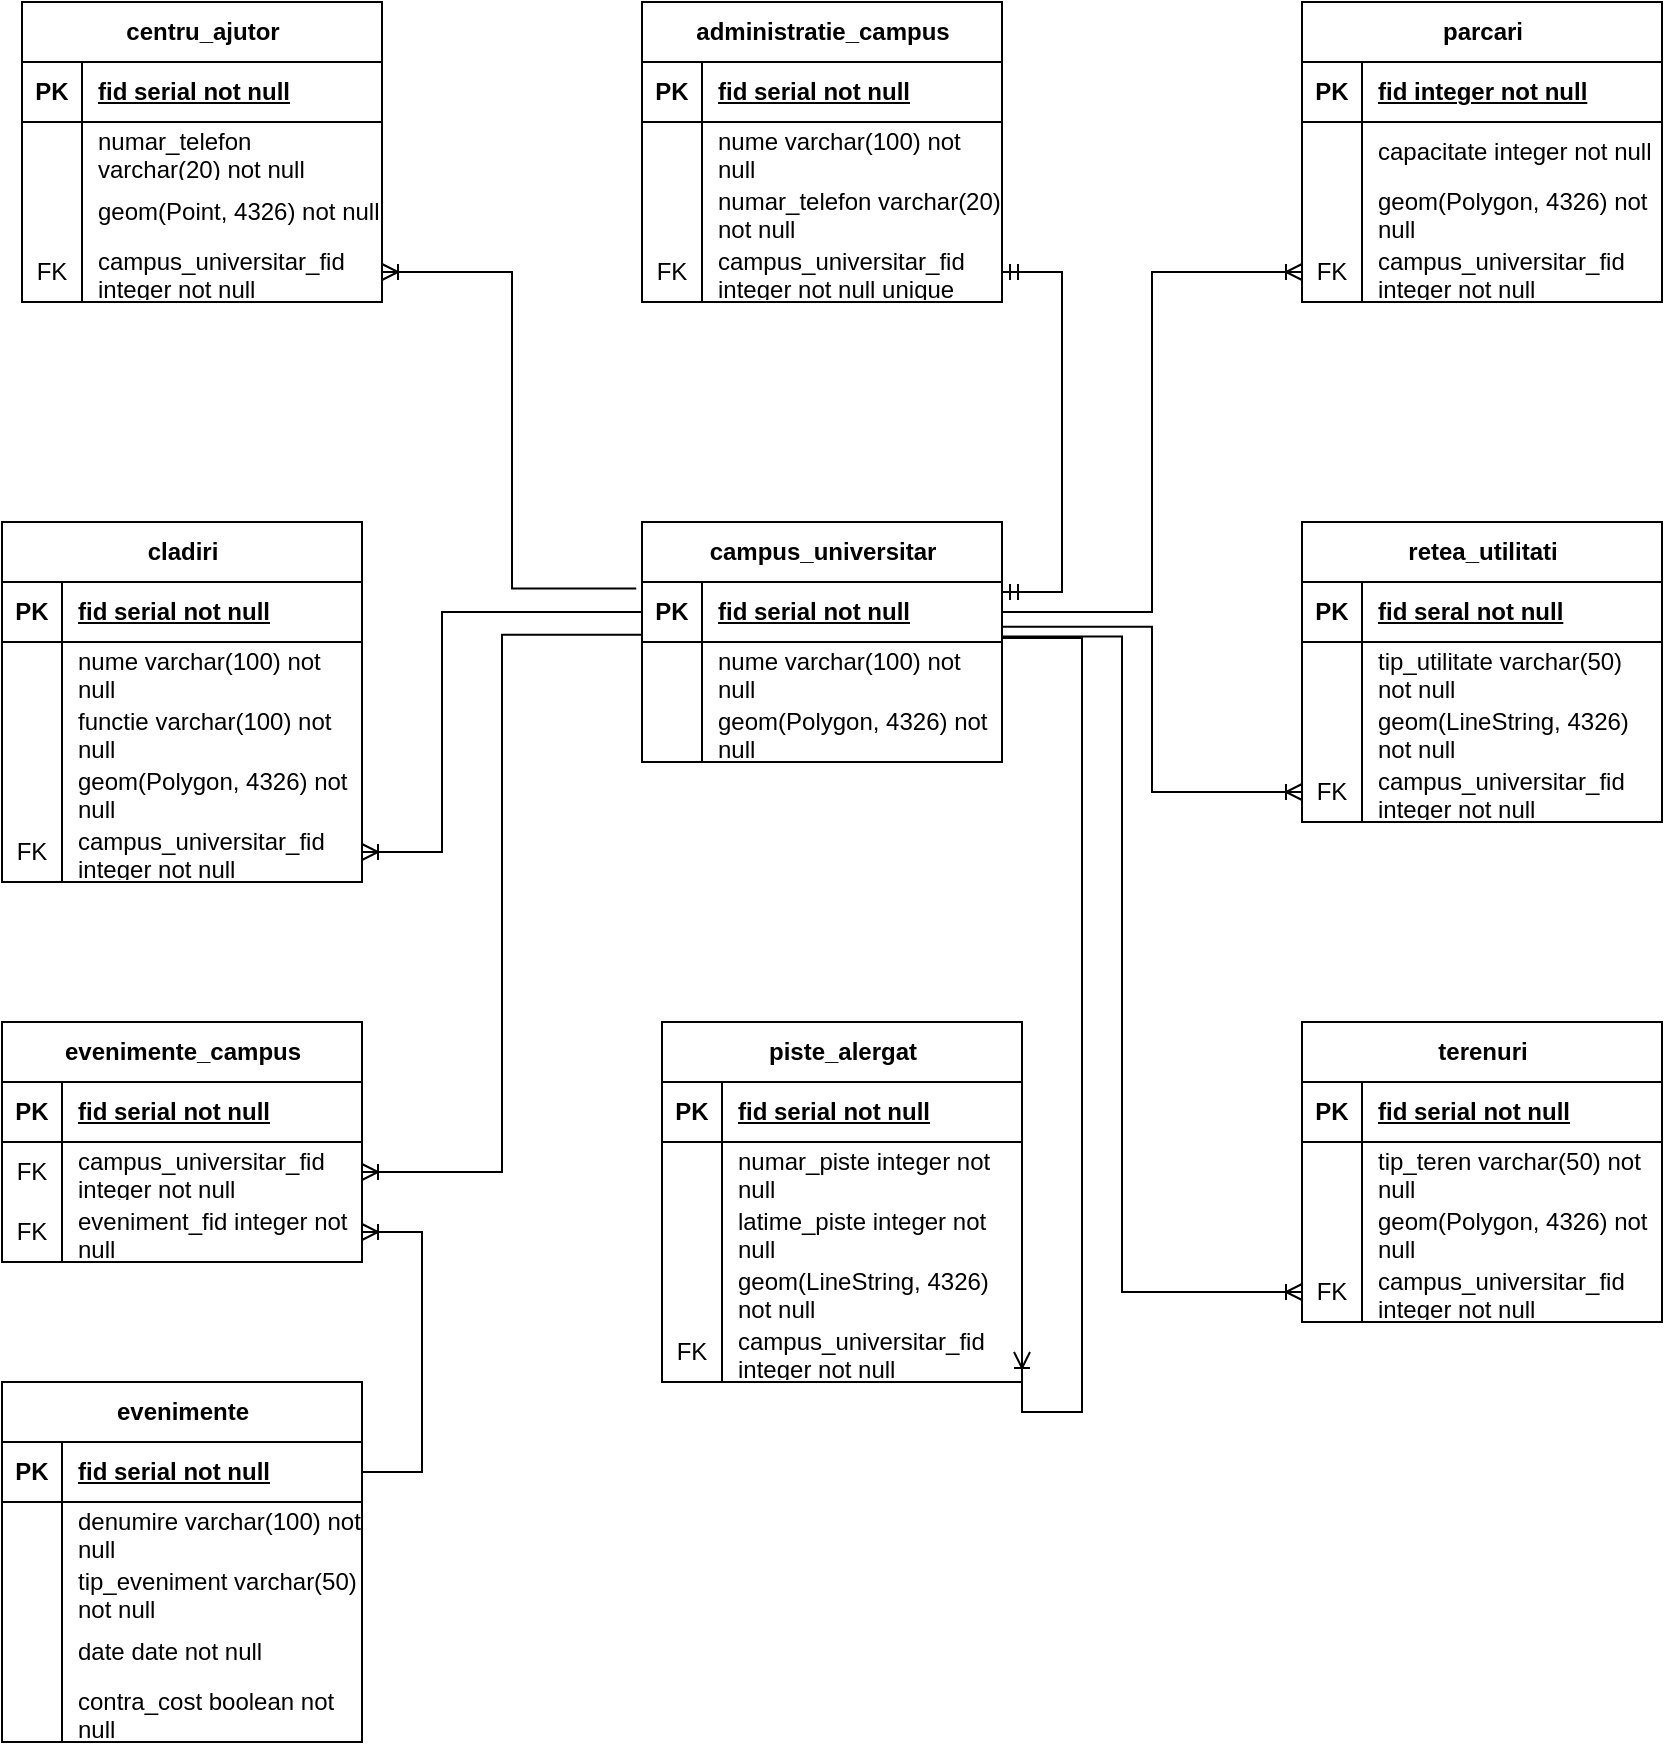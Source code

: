 <mxfile version="27.1.6">
  <diagram name="Page-1" id="jhQzeEdL-R2waCUVuTL2">
    <mxGraphModel dx="1042" dy="527" grid="1" gridSize="10" guides="1" tooltips="1" connect="1" arrows="1" fold="1" page="1" pageScale="1" pageWidth="850" pageHeight="1100" math="0" shadow="0">
      <root>
        <mxCell id="0" />
        <mxCell id="1" parent="0" />
        <mxCell id="Mrm0UDiuoneh-f5ydnMU-2" value="campus_universitar" style="shape=table;startSize=30;container=1;collapsible=1;childLayout=tableLayout;fixedRows=1;rowLines=0;fontStyle=1;align=center;resizeLast=1;html=1;" parent="1" vertex="1">
          <mxGeometry x="765" y="380" width="180" height="120" as="geometry" />
        </mxCell>
        <mxCell id="Mrm0UDiuoneh-f5ydnMU-3" value="" style="shape=tableRow;horizontal=0;startSize=0;swimlaneHead=0;swimlaneBody=0;fillColor=none;collapsible=0;dropTarget=0;points=[[0,0.5],[1,0.5]];portConstraint=eastwest;top=0;left=0;right=0;bottom=1;" parent="Mrm0UDiuoneh-f5ydnMU-2" vertex="1">
          <mxGeometry y="30" width="180" height="30" as="geometry" />
        </mxCell>
        <mxCell id="Mrm0UDiuoneh-f5ydnMU-4" value="PK" style="shape=partialRectangle;connectable=0;fillColor=none;top=0;left=0;bottom=0;right=0;fontStyle=1;overflow=hidden;whiteSpace=wrap;html=1;" parent="Mrm0UDiuoneh-f5ydnMU-3" vertex="1">
          <mxGeometry width="30" height="30" as="geometry">
            <mxRectangle width="30" height="30" as="alternateBounds" />
          </mxGeometry>
        </mxCell>
        <mxCell id="Mrm0UDiuoneh-f5ydnMU-5" value="fid serial not null" style="shape=partialRectangle;connectable=0;fillColor=none;top=0;left=0;bottom=0;right=0;align=left;spacingLeft=6;fontStyle=5;overflow=hidden;whiteSpace=wrap;html=1;" parent="Mrm0UDiuoneh-f5ydnMU-3" vertex="1">
          <mxGeometry x="30" width="150" height="30" as="geometry">
            <mxRectangle width="150" height="30" as="alternateBounds" />
          </mxGeometry>
        </mxCell>
        <mxCell id="Mrm0UDiuoneh-f5ydnMU-6" value="" style="shape=tableRow;horizontal=0;startSize=0;swimlaneHead=0;swimlaneBody=0;fillColor=none;collapsible=0;dropTarget=0;points=[[0,0.5],[1,0.5]];portConstraint=eastwest;top=0;left=0;right=0;bottom=0;" parent="Mrm0UDiuoneh-f5ydnMU-2" vertex="1">
          <mxGeometry y="60" width="180" height="30" as="geometry" />
        </mxCell>
        <mxCell id="Mrm0UDiuoneh-f5ydnMU-7" value="" style="shape=partialRectangle;connectable=0;fillColor=none;top=0;left=0;bottom=0;right=0;editable=1;overflow=hidden;whiteSpace=wrap;html=1;" parent="Mrm0UDiuoneh-f5ydnMU-6" vertex="1">
          <mxGeometry width="30" height="30" as="geometry">
            <mxRectangle width="30" height="30" as="alternateBounds" />
          </mxGeometry>
        </mxCell>
        <mxCell id="Mrm0UDiuoneh-f5ydnMU-8" value="nume varchar(100) not null" style="shape=partialRectangle;connectable=0;fillColor=none;top=0;left=0;bottom=0;right=0;align=left;spacingLeft=6;overflow=hidden;whiteSpace=wrap;html=1;" parent="Mrm0UDiuoneh-f5ydnMU-6" vertex="1">
          <mxGeometry x="30" width="150" height="30" as="geometry">
            <mxRectangle width="150" height="30" as="alternateBounds" />
          </mxGeometry>
        </mxCell>
        <mxCell id="Mrm0UDiuoneh-f5ydnMU-9" value="" style="shape=tableRow;horizontal=0;startSize=0;swimlaneHead=0;swimlaneBody=0;fillColor=none;collapsible=0;dropTarget=0;points=[[0,0.5],[1,0.5]];portConstraint=eastwest;top=0;left=0;right=0;bottom=0;" parent="Mrm0UDiuoneh-f5ydnMU-2" vertex="1">
          <mxGeometry y="90" width="180" height="30" as="geometry" />
        </mxCell>
        <mxCell id="Mrm0UDiuoneh-f5ydnMU-10" value="" style="shape=partialRectangle;connectable=0;fillColor=none;top=0;left=0;bottom=0;right=0;editable=1;overflow=hidden;whiteSpace=wrap;html=1;" parent="Mrm0UDiuoneh-f5ydnMU-9" vertex="1">
          <mxGeometry width="30" height="30" as="geometry">
            <mxRectangle width="30" height="30" as="alternateBounds" />
          </mxGeometry>
        </mxCell>
        <mxCell id="Mrm0UDiuoneh-f5ydnMU-11" value="geom(Polygon, 4326) not null" style="shape=partialRectangle;connectable=0;fillColor=none;top=0;left=0;bottom=0;right=0;align=left;spacingLeft=6;overflow=hidden;whiteSpace=wrap;html=1;" parent="Mrm0UDiuoneh-f5ydnMU-9" vertex="1">
          <mxGeometry x="30" width="150" height="30" as="geometry">
            <mxRectangle width="150" height="30" as="alternateBounds" />
          </mxGeometry>
        </mxCell>
        <mxCell id="Mrm0UDiuoneh-f5ydnMU-15" value="administratie_campus" style="shape=table;startSize=30;container=1;collapsible=1;childLayout=tableLayout;fixedRows=1;rowLines=0;fontStyle=1;align=center;resizeLast=1;html=1;" parent="1" vertex="1">
          <mxGeometry x="765" y="120" width="180" height="150" as="geometry" />
        </mxCell>
        <mxCell id="Mrm0UDiuoneh-f5ydnMU-16" value="" style="shape=tableRow;horizontal=0;startSize=0;swimlaneHead=0;swimlaneBody=0;fillColor=none;collapsible=0;dropTarget=0;points=[[0,0.5],[1,0.5]];portConstraint=eastwest;top=0;left=0;right=0;bottom=1;" parent="Mrm0UDiuoneh-f5ydnMU-15" vertex="1">
          <mxGeometry y="30" width="180" height="30" as="geometry" />
        </mxCell>
        <mxCell id="Mrm0UDiuoneh-f5ydnMU-17" value="PK" style="shape=partialRectangle;connectable=0;fillColor=none;top=0;left=0;bottom=0;right=0;fontStyle=1;overflow=hidden;whiteSpace=wrap;html=1;" parent="Mrm0UDiuoneh-f5ydnMU-16" vertex="1">
          <mxGeometry width="30" height="30" as="geometry">
            <mxRectangle width="30" height="30" as="alternateBounds" />
          </mxGeometry>
        </mxCell>
        <mxCell id="Mrm0UDiuoneh-f5ydnMU-18" value="fid serial not null" style="shape=partialRectangle;connectable=0;fillColor=none;top=0;left=0;bottom=0;right=0;align=left;spacingLeft=6;fontStyle=5;overflow=hidden;whiteSpace=wrap;html=1;" parent="Mrm0UDiuoneh-f5ydnMU-16" vertex="1">
          <mxGeometry x="30" width="150" height="30" as="geometry">
            <mxRectangle width="150" height="30" as="alternateBounds" />
          </mxGeometry>
        </mxCell>
        <mxCell id="Mrm0UDiuoneh-f5ydnMU-19" value="" style="shape=tableRow;horizontal=0;startSize=0;swimlaneHead=0;swimlaneBody=0;fillColor=none;collapsible=0;dropTarget=0;points=[[0,0.5],[1,0.5]];portConstraint=eastwest;top=0;left=0;right=0;bottom=0;" parent="Mrm0UDiuoneh-f5ydnMU-15" vertex="1">
          <mxGeometry y="60" width="180" height="30" as="geometry" />
        </mxCell>
        <mxCell id="Mrm0UDiuoneh-f5ydnMU-20" value="" style="shape=partialRectangle;connectable=0;fillColor=none;top=0;left=0;bottom=0;right=0;editable=1;overflow=hidden;whiteSpace=wrap;html=1;" parent="Mrm0UDiuoneh-f5ydnMU-19" vertex="1">
          <mxGeometry width="30" height="30" as="geometry">
            <mxRectangle width="30" height="30" as="alternateBounds" />
          </mxGeometry>
        </mxCell>
        <mxCell id="Mrm0UDiuoneh-f5ydnMU-21" value="nume varchar(100) not null" style="shape=partialRectangle;connectable=0;fillColor=none;top=0;left=0;bottom=0;right=0;align=left;spacingLeft=6;overflow=hidden;whiteSpace=wrap;html=1;" parent="Mrm0UDiuoneh-f5ydnMU-19" vertex="1">
          <mxGeometry x="30" width="150" height="30" as="geometry">
            <mxRectangle width="150" height="30" as="alternateBounds" />
          </mxGeometry>
        </mxCell>
        <mxCell id="Mrm0UDiuoneh-f5ydnMU-22" value="" style="shape=tableRow;horizontal=0;startSize=0;swimlaneHead=0;swimlaneBody=0;fillColor=none;collapsible=0;dropTarget=0;points=[[0,0.5],[1,0.5]];portConstraint=eastwest;top=0;left=0;right=0;bottom=0;" parent="Mrm0UDiuoneh-f5ydnMU-15" vertex="1">
          <mxGeometry y="90" width="180" height="30" as="geometry" />
        </mxCell>
        <mxCell id="Mrm0UDiuoneh-f5ydnMU-23" value="" style="shape=partialRectangle;connectable=0;fillColor=none;top=0;left=0;bottom=0;right=0;editable=1;overflow=hidden;whiteSpace=wrap;html=1;" parent="Mrm0UDiuoneh-f5ydnMU-22" vertex="1">
          <mxGeometry width="30" height="30" as="geometry">
            <mxRectangle width="30" height="30" as="alternateBounds" />
          </mxGeometry>
        </mxCell>
        <mxCell id="Mrm0UDiuoneh-f5ydnMU-24" value="numar_telefon varchar(20) not null" style="shape=partialRectangle;connectable=0;fillColor=none;top=0;left=0;bottom=0;right=0;align=left;spacingLeft=6;overflow=hidden;whiteSpace=wrap;html=1;" parent="Mrm0UDiuoneh-f5ydnMU-22" vertex="1">
          <mxGeometry x="30" width="150" height="30" as="geometry">
            <mxRectangle width="150" height="30" as="alternateBounds" />
          </mxGeometry>
        </mxCell>
        <mxCell id="Mrm0UDiuoneh-f5ydnMU-25" value="" style="shape=tableRow;horizontal=0;startSize=0;swimlaneHead=0;swimlaneBody=0;fillColor=none;collapsible=0;dropTarget=0;points=[[0,0.5],[1,0.5]];portConstraint=eastwest;top=0;left=0;right=0;bottom=0;" parent="Mrm0UDiuoneh-f5ydnMU-15" vertex="1">
          <mxGeometry y="120" width="180" height="30" as="geometry" />
        </mxCell>
        <mxCell id="Mrm0UDiuoneh-f5ydnMU-26" value="FK" style="shape=partialRectangle;connectable=0;fillColor=none;top=0;left=0;bottom=0;right=0;editable=1;overflow=hidden;whiteSpace=wrap;html=1;" parent="Mrm0UDiuoneh-f5ydnMU-25" vertex="1">
          <mxGeometry width="30" height="30" as="geometry">
            <mxRectangle width="30" height="30" as="alternateBounds" />
          </mxGeometry>
        </mxCell>
        <mxCell id="Mrm0UDiuoneh-f5ydnMU-27" value="campus_universitar_fid integer not null unique" style="shape=partialRectangle;connectable=0;fillColor=none;top=0;left=0;bottom=0;right=0;align=left;spacingLeft=6;overflow=hidden;whiteSpace=wrap;html=1;" parent="Mrm0UDiuoneh-f5ydnMU-25" vertex="1">
          <mxGeometry x="30" width="150" height="30" as="geometry">
            <mxRectangle width="150" height="30" as="alternateBounds" />
          </mxGeometry>
        </mxCell>
        <mxCell id="Mrm0UDiuoneh-f5ydnMU-28" value="centru_ajutor" style="shape=table;startSize=30;container=1;collapsible=1;childLayout=tableLayout;fixedRows=1;rowLines=0;fontStyle=1;align=center;resizeLast=1;html=1;" parent="1" vertex="1">
          <mxGeometry x="455" y="120" width="180" height="150" as="geometry" />
        </mxCell>
        <mxCell id="Mrm0UDiuoneh-f5ydnMU-29" value="" style="shape=tableRow;horizontal=0;startSize=0;swimlaneHead=0;swimlaneBody=0;fillColor=none;collapsible=0;dropTarget=0;points=[[0,0.5],[1,0.5]];portConstraint=eastwest;top=0;left=0;right=0;bottom=1;" parent="Mrm0UDiuoneh-f5ydnMU-28" vertex="1">
          <mxGeometry y="30" width="180" height="30" as="geometry" />
        </mxCell>
        <mxCell id="Mrm0UDiuoneh-f5ydnMU-30" value="PK" style="shape=partialRectangle;connectable=0;fillColor=none;top=0;left=0;bottom=0;right=0;fontStyle=1;overflow=hidden;whiteSpace=wrap;html=1;" parent="Mrm0UDiuoneh-f5ydnMU-29" vertex="1">
          <mxGeometry width="30" height="30" as="geometry">
            <mxRectangle width="30" height="30" as="alternateBounds" />
          </mxGeometry>
        </mxCell>
        <mxCell id="Mrm0UDiuoneh-f5ydnMU-31" value="fid serial not null" style="shape=partialRectangle;connectable=0;fillColor=none;top=0;left=0;bottom=0;right=0;align=left;spacingLeft=6;fontStyle=5;overflow=hidden;whiteSpace=wrap;html=1;" parent="Mrm0UDiuoneh-f5ydnMU-29" vertex="1">
          <mxGeometry x="30" width="150" height="30" as="geometry">
            <mxRectangle width="150" height="30" as="alternateBounds" />
          </mxGeometry>
        </mxCell>
        <mxCell id="Mrm0UDiuoneh-f5ydnMU-32" value="" style="shape=tableRow;horizontal=0;startSize=0;swimlaneHead=0;swimlaneBody=0;fillColor=none;collapsible=0;dropTarget=0;points=[[0,0.5],[1,0.5]];portConstraint=eastwest;top=0;left=0;right=0;bottom=0;" parent="Mrm0UDiuoneh-f5ydnMU-28" vertex="1">
          <mxGeometry y="60" width="180" height="30" as="geometry" />
        </mxCell>
        <mxCell id="Mrm0UDiuoneh-f5ydnMU-33" value="" style="shape=partialRectangle;connectable=0;fillColor=none;top=0;left=0;bottom=0;right=0;editable=1;overflow=hidden;whiteSpace=wrap;html=1;" parent="Mrm0UDiuoneh-f5ydnMU-32" vertex="1">
          <mxGeometry width="30" height="30" as="geometry">
            <mxRectangle width="30" height="30" as="alternateBounds" />
          </mxGeometry>
        </mxCell>
        <mxCell id="Mrm0UDiuoneh-f5ydnMU-34" value="numar_telefon varchar(20)&amp;nbsp;not null" style="shape=partialRectangle;connectable=0;fillColor=none;top=0;left=0;bottom=0;right=0;align=left;spacingLeft=6;overflow=hidden;whiteSpace=wrap;html=1;" parent="Mrm0UDiuoneh-f5ydnMU-32" vertex="1">
          <mxGeometry x="30" width="150" height="30" as="geometry">
            <mxRectangle width="150" height="30" as="alternateBounds" />
          </mxGeometry>
        </mxCell>
        <mxCell id="Mrm0UDiuoneh-f5ydnMU-35" value="" style="shape=tableRow;horizontal=0;startSize=0;swimlaneHead=0;swimlaneBody=0;fillColor=none;collapsible=0;dropTarget=0;points=[[0,0.5],[1,0.5]];portConstraint=eastwest;top=0;left=0;right=0;bottom=0;" parent="Mrm0UDiuoneh-f5ydnMU-28" vertex="1">
          <mxGeometry y="90" width="180" height="30" as="geometry" />
        </mxCell>
        <mxCell id="Mrm0UDiuoneh-f5ydnMU-36" value="" style="shape=partialRectangle;connectable=0;fillColor=none;top=0;left=0;bottom=0;right=0;editable=1;overflow=hidden;whiteSpace=wrap;html=1;" parent="Mrm0UDiuoneh-f5ydnMU-35" vertex="1">
          <mxGeometry width="30" height="30" as="geometry">
            <mxRectangle width="30" height="30" as="alternateBounds" />
          </mxGeometry>
        </mxCell>
        <mxCell id="Mrm0UDiuoneh-f5ydnMU-37" value="geom(Point, 4326) not null" style="shape=partialRectangle;connectable=0;fillColor=none;top=0;left=0;bottom=0;right=0;align=left;spacingLeft=6;overflow=hidden;whiteSpace=wrap;html=1;" parent="Mrm0UDiuoneh-f5ydnMU-35" vertex="1">
          <mxGeometry x="30" width="150" height="30" as="geometry">
            <mxRectangle width="150" height="30" as="alternateBounds" />
          </mxGeometry>
        </mxCell>
        <mxCell id="Mrm0UDiuoneh-f5ydnMU-38" value="" style="shape=tableRow;horizontal=0;startSize=0;swimlaneHead=0;swimlaneBody=0;fillColor=none;collapsible=0;dropTarget=0;points=[[0,0.5],[1,0.5]];portConstraint=eastwest;top=0;left=0;right=0;bottom=0;" parent="Mrm0UDiuoneh-f5ydnMU-28" vertex="1">
          <mxGeometry y="120" width="180" height="30" as="geometry" />
        </mxCell>
        <mxCell id="Mrm0UDiuoneh-f5ydnMU-39" value="FK" style="shape=partialRectangle;connectable=0;fillColor=none;top=0;left=0;bottom=0;right=0;editable=1;overflow=hidden;whiteSpace=wrap;html=1;" parent="Mrm0UDiuoneh-f5ydnMU-38" vertex="1">
          <mxGeometry width="30" height="30" as="geometry">
            <mxRectangle width="30" height="30" as="alternateBounds" />
          </mxGeometry>
        </mxCell>
        <mxCell id="Mrm0UDiuoneh-f5ydnMU-40" value="campus_universitar_fid integer not null" style="shape=partialRectangle;connectable=0;fillColor=none;top=0;left=0;bottom=0;right=0;align=left;spacingLeft=6;overflow=hidden;whiteSpace=wrap;html=1;" parent="Mrm0UDiuoneh-f5ydnMU-38" vertex="1">
          <mxGeometry x="30" width="150" height="30" as="geometry">
            <mxRectangle width="150" height="30" as="alternateBounds" />
          </mxGeometry>
        </mxCell>
        <mxCell id="Mrm0UDiuoneh-f5ydnMU-41" value="" style="edgeStyle=entityRelationEdgeStyle;fontSize=12;html=1;endArrow=ERmandOne;startArrow=ERmandOne;rounded=0;entryX=1;entryY=0.5;entryDx=0;entryDy=0;" parent="1" target="Mrm0UDiuoneh-f5ydnMU-25" edge="1">
          <mxGeometry width="100" height="100" relative="1" as="geometry">
            <mxPoint x="945" y="415" as="sourcePoint" />
            <mxPoint x="935" y="260" as="targetPoint" />
          </mxGeometry>
        </mxCell>
        <mxCell id="Mrm0UDiuoneh-f5ydnMU-42" value="" style="fontSize=12;html=1;endArrow=ERoneToMany;rounded=0;exitX=-0.016;exitY=0.107;exitDx=0;exitDy=0;entryX=1;entryY=0.5;entryDx=0;entryDy=0;edgeStyle=orthogonalEdgeStyle;exitPerimeter=0;" parent="1" source="Mrm0UDiuoneh-f5ydnMU-3" target="Mrm0UDiuoneh-f5ydnMU-38" edge="1">
          <mxGeometry width="100" height="100" relative="1" as="geometry">
            <mxPoint x="625" y="330" as="sourcePoint" />
            <mxPoint x="725" y="230" as="targetPoint" />
          </mxGeometry>
        </mxCell>
        <mxCell id="Mrm0UDiuoneh-f5ydnMU-43" value="parcari" style="shape=table;startSize=30;container=1;collapsible=1;childLayout=tableLayout;fixedRows=1;rowLines=0;fontStyle=1;align=center;resizeLast=1;html=1;" parent="1" vertex="1">
          <mxGeometry x="1095" y="120" width="180" height="150" as="geometry" />
        </mxCell>
        <mxCell id="Mrm0UDiuoneh-f5ydnMU-44" value="" style="shape=tableRow;horizontal=0;startSize=0;swimlaneHead=0;swimlaneBody=0;fillColor=none;collapsible=0;dropTarget=0;points=[[0,0.5],[1,0.5]];portConstraint=eastwest;top=0;left=0;right=0;bottom=1;" parent="Mrm0UDiuoneh-f5ydnMU-43" vertex="1">
          <mxGeometry y="30" width="180" height="30" as="geometry" />
        </mxCell>
        <mxCell id="Mrm0UDiuoneh-f5ydnMU-45" value="PK" style="shape=partialRectangle;connectable=0;fillColor=none;top=0;left=0;bottom=0;right=0;fontStyle=1;overflow=hidden;whiteSpace=wrap;html=1;" parent="Mrm0UDiuoneh-f5ydnMU-44" vertex="1">
          <mxGeometry width="30" height="30" as="geometry">
            <mxRectangle width="30" height="30" as="alternateBounds" />
          </mxGeometry>
        </mxCell>
        <mxCell id="Mrm0UDiuoneh-f5ydnMU-46" value="fid integer not null" style="shape=partialRectangle;connectable=0;fillColor=none;top=0;left=0;bottom=0;right=0;align=left;spacingLeft=6;fontStyle=5;overflow=hidden;whiteSpace=wrap;html=1;" parent="Mrm0UDiuoneh-f5ydnMU-44" vertex="1">
          <mxGeometry x="30" width="150" height="30" as="geometry">
            <mxRectangle width="150" height="30" as="alternateBounds" />
          </mxGeometry>
        </mxCell>
        <mxCell id="Mrm0UDiuoneh-f5ydnMU-47" value="" style="shape=tableRow;horizontal=0;startSize=0;swimlaneHead=0;swimlaneBody=0;fillColor=none;collapsible=0;dropTarget=0;points=[[0,0.5],[1,0.5]];portConstraint=eastwest;top=0;left=0;right=0;bottom=0;" parent="Mrm0UDiuoneh-f5ydnMU-43" vertex="1">
          <mxGeometry y="60" width="180" height="30" as="geometry" />
        </mxCell>
        <mxCell id="Mrm0UDiuoneh-f5ydnMU-48" value="" style="shape=partialRectangle;connectable=0;fillColor=none;top=0;left=0;bottom=0;right=0;editable=1;overflow=hidden;whiteSpace=wrap;html=1;" parent="Mrm0UDiuoneh-f5ydnMU-47" vertex="1">
          <mxGeometry width="30" height="30" as="geometry">
            <mxRectangle width="30" height="30" as="alternateBounds" />
          </mxGeometry>
        </mxCell>
        <mxCell id="Mrm0UDiuoneh-f5ydnMU-49" value="capacitate integer not null" style="shape=partialRectangle;connectable=0;fillColor=none;top=0;left=0;bottom=0;right=0;align=left;spacingLeft=6;overflow=hidden;whiteSpace=wrap;html=1;" parent="Mrm0UDiuoneh-f5ydnMU-47" vertex="1">
          <mxGeometry x="30" width="150" height="30" as="geometry">
            <mxRectangle width="150" height="30" as="alternateBounds" />
          </mxGeometry>
        </mxCell>
        <mxCell id="Mrm0UDiuoneh-f5ydnMU-50" value="" style="shape=tableRow;horizontal=0;startSize=0;swimlaneHead=0;swimlaneBody=0;fillColor=none;collapsible=0;dropTarget=0;points=[[0,0.5],[1,0.5]];portConstraint=eastwest;top=0;left=0;right=0;bottom=0;" parent="Mrm0UDiuoneh-f5ydnMU-43" vertex="1">
          <mxGeometry y="90" width="180" height="30" as="geometry" />
        </mxCell>
        <mxCell id="Mrm0UDiuoneh-f5ydnMU-51" value="" style="shape=partialRectangle;connectable=0;fillColor=none;top=0;left=0;bottom=0;right=0;editable=1;overflow=hidden;whiteSpace=wrap;html=1;" parent="Mrm0UDiuoneh-f5ydnMU-50" vertex="1">
          <mxGeometry width="30" height="30" as="geometry">
            <mxRectangle width="30" height="30" as="alternateBounds" />
          </mxGeometry>
        </mxCell>
        <mxCell id="Mrm0UDiuoneh-f5ydnMU-52" value="geom(Polygon, 4326) not null" style="shape=partialRectangle;connectable=0;fillColor=none;top=0;left=0;bottom=0;right=0;align=left;spacingLeft=6;overflow=hidden;whiteSpace=wrap;html=1;" parent="Mrm0UDiuoneh-f5ydnMU-50" vertex="1">
          <mxGeometry x="30" width="150" height="30" as="geometry">
            <mxRectangle width="150" height="30" as="alternateBounds" />
          </mxGeometry>
        </mxCell>
        <mxCell id="Mrm0UDiuoneh-f5ydnMU-53" value="" style="shape=tableRow;horizontal=0;startSize=0;swimlaneHead=0;swimlaneBody=0;fillColor=none;collapsible=0;dropTarget=0;points=[[0,0.5],[1,0.5]];portConstraint=eastwest;top=0;left=0;right=0;bottom=0;" parent="Mrm0UDiuoneh-f5ydnMU-43" vertex="1">
          <mxGeometry y="120" width="180" height="30" as="geometry" />
        </mxCell>
        <mxCell id="Mrm0UDiuoneh-f5ydnMU-54" value="FK" style="shape=partialRectangle;connectable=0;fillColor=none;top=0;left=0;bottom=0;right=0;editable=1;overflow=hidden;whiteSpace=wrap;html=1;" parent="Mrm0UDiuoneh-f5ydnMU-53" vertex="1">
          <mxGeometry width="30" height="30" as="geometry">
            <mxRectangle width="30" height="30" as="alternateBounds" />
          </mxGeometry>
        </mxCell>
        <mxCell id="Mrm0UDiuoneh-f5ydnMU-55" value="campus_universitar_fid integer not null" style="shape=partialRectangle;connectable=0;fillColor=none;top=0;left=0;bottom=0;right=0;align=left;spacingLeft=6;overflow=hidden;whiteSpace=wrap;html=1;" parent="Mrm0UDiuoneh-f5ydnMU-53" vertex="1">
          <mxGeometry x="30" width="150" height="30" as="geometry">
            <mxRectangle width="150" height="30" as="alternateBounds" />
          </mxGeometry>
        </mxCell>
        <mxCell id="Mrm0UDiuoneh-f5ydnMU-56" value="" style="edgeStyle=orthogonalEdgeStyle;fontSize=12;html=1;endArrow=ERoneToMany;rounded=0;exitX=1;exitY=0.5;exitDx=0;exitDy=0;entryX=0;entryY=0.5;entryDx=0;entryDy=0;" parent="1" source="Mrm0UDiuoneh-f5ydnMU-3" target="Mrm0UDiuoneh-f5ydnMU-53" edge="1">
          <mxGeometry width="100" height="100" relative="1" as="geometry">
            <mxPoint x="1005" y="410" as="sourcePoint" />
            <mxPoint x="1105" y="310" as="targetPoint" />
          </mxGeometry>
        </mxCell>
        <mxCell id="Mrm0UDiuoneh-f5ydnMU-57" value="retea_utilitati" style="shape=table;startSize=30;container=1;collapsible=1;childLayout=tableLayout;fixedRows=1;rowLines=0;fontStyle=1;align=center;resizeLast=1;html=1;" parent="1" vertex="1">
          <mxGeometry x="1095" y="380" width="180" height="150" as="geometry" />
        </mxCell>
        <mxCell id="Mrm0UDiuoneh-f5ydnMU-58" value="" style="shape=tableRow;horizontal=0;startSize=0;swimlaneHead=0;swimlaneBody=0;fillColor=none;collapsible=0;dropTarget=0;points=[[0,0.5],[1,0.5]];portConstraint=eastwest;top=0;left=0;right=0;bottom=1;" parent="Mrm0UDiuoneh-f5ydnMU-57" vertex="1">
          <mxGeometry y="30" width="180" height="30" as="geometry" />
        </mxCell>
        <mxCell id="Mrm0UDiuoneh-f5ydnMU-59" value="PK" style="shape=partialRectangle;connectable=0;fillColor=none;top=0;left=0;bottom=0;right=0;fontStyle=1;overflow=hidden;whiteSpace=wrap;html=1;" parent="Mrm0UDiuoneh-f5ydnMU-58" vertex="1">
          <mxGeometry width="30" height="30" as="geometry">
            <mxRectangle width="30" height="30" as="alternateBounds" />
          </mxGeometry>
        </mxCell>
        <mxCell id="Mrm0UDiuoneh-f5ydnMU-60" value="fid seral not null" style="shape=partialRectangle;connectable=0;fillColor=none;top=0;left=0;bottom=0;right=0;align=left;spacingLeft=6;fontStyle=5;overflow=hidden;whiteSpace=wrap;html=1;" parent="Mrm0UDiuoneh-f5ydnMU-58" vertex="1">
          <mxGeometry x="30" width="150" height="30" as="geometry">
            <mxRectangle width="150" height="30" as="alternateBounds" />
          </mxGeometry>
        </mxCell>
        <mxCell id="Mrm0UDiuoneh-f5ydnMU-61" value="" style="shape=tableRow;horizontal=0;startSize=0;swimlaneHead=0;swimlaneBody=0;fillColor=none;collapsible=0;dropTarget=0;points=[[0,0.5],[1,0.5]];portConstraint=eastwest;top=0;left=0;right=0;bottom=0;" parent="Mrm0UDiuoneh-f5ydnMU-57" vertex="1">
          <mxGeometry y="60" width="180" height="30" as="geometry" />
        </mxCell>
        <mxCell id="Mrm0UDiuoneh-f5ydnMU-62" value="" style="shape=partialRectangle;connectable=0;fillColor=none;top=0;left=0;bottom=0;right=0;editable=1;overflow=hidden;whiteSpace=wrap;html=1;" parent="Mrm0UDiuoneh-f5ydnMU-61" vertex="1">
          <mxGeometry width="30" height="30" as="geometry">
            <mxRectangle width="30" height="30" as="alternateBounds" />
          </mxGeometry>
        </mxCell>
        <mxCell id="Mrm0UDiuoneh-f5ydnMU-63" value="tip_utilitate varchar(50) not null" style="shape=partialRectangle;connectable=0;fillColor=none;top=0;left=0;bottom=0;right=0;align=left;spacingLeft=6;overflow=hidden;whiteSpace=wrap;html=1;" parent="Mrm0UDiuoneh-f5ydnMU-61" vertex="1">
          <mxGeometry x="30" width="150" height="30" as="geometry">
            <mxRectangle width="150" height="30" as="alternateBounds" />
          </mxGeometry>
        </mxCell>
        <mxCell id="Mrm0UDiuoneh-f5ydnMU-64" value="" style="shape=tableRow;horizontal=0;startSize=0;swimlaneHead=0;swimlaneBody=0;fillColor=none;collapsible=0;dropTarget=0;points=[[0,0.5],[1,0.5]];portConstraint=eastwest;top=0;left=0;right=0;bottom=0;" parent="Mrm0UDiuoneh-f5ydnMU-57" vertex="1">
          <mxGeometry y="90" width="180" height="30" as="geometry" />
        </mxCell>
        <mxCell id="Mrm0UDiuoneh-f5ydnMU-65" value="" style="shape=partialRectangle;connectable=0;fillColor=none;top=0;left=0;bottom=0;right=0;editable=1;overflow=hidden;whiteSpace=wrap;html=1;" parent="Mrm0UDiuoneh-f5ydnMU-64" vertex="1">
          <mxGeometry width="30" height="30" as="geometry">
            <mxRectangle width="30" height="30" as="alternateBounds" />
          </mxGeometry>
        </mxCell>
        <mxCell id="Mrm0UDiuoneh-f5ydnMU-66" value="geom(LineString, 4326) not null" style="shape=partialRectangle;connectable=0;fillColor=none;top=0;left=0;bottom=0;right=0;align=left;spacingLeft=6;overflow=hidden;whiteSpace=wrap;html=1;" parent="Mrm0UDiuoneh-f5ydnMU-64" vertex="1">
          <mxGeometry x="30" width="150" height="30" as="geometry">
            <mxRectangle width="150" height="30" as="alternateBounds" />
          </mxGeometry>
        </mxCell>
        <mxCell id="Mrm0UDiuoneh-f5ydnMU-67" value="" style="shape=tableRow;horizontal=0;startSize=0;swimlaneHead=0;swimlaneBody=0;fillColor=none;collapsible=0;dropTarget=0;points=[[0,0.5],[1,0.5]];portConstraint=eastwest;top=0;left=0;right=0;bottom=0;" parent="Mrm0UDiuoneh-f5ydnMU-57" vertex="1">
          <mxGeometry y="120" width="180" height="30" as="geometry" />
        </mxCell>
        <mxCell id="Mrm0UDiuoneh-f5ydnMU-68" value="FK" style="shape=partialRectangle;connectable=0;fillColor=none;top=0;left=0;bottom=0;right=0;editable=1;overflow=hidden;whiteSpace=wrap;html=1;" parent="Mrm0UDiuoneh-f5ydnMU-67" vertex="1">
          <mxGeometry width="30" height="30" as="geometry">
            <mxRectangle width="30" height="30" as="alternateBounds" />
          </mxGeometry>
        </mxCell>
        <mxCell id="Mrm0UDiuoneh-f5ydnMU-69" value="campus_universitar_fid integer not null" style="shape=partialRectangle;connectable=0;fillColor=none;top=0;left=0;bottom=0;right=0;align=left;spacingLeft=6;overflow=hidden;whiteSpace=wrap;html=1;" parent="Mrm0UDiuoneh-f5ydnMU-67" vertex="1">
          <mxGeometry x="30" width="150" height="30" as="geometry">
            <mxRectangle width="150" height="30" as="alternateBounds" />
          </mxGeometry>
        </mxCell>
        <mxCell id="Mrm0UDiuoneh-f5ydnMU-70" value="" style="edgeStyle=orthogonalEdgeStyle;fontSize=12;html=1;endArrow=ERoneToMany;rounded=0;exitX=1.002;exitY=0.747;exitDx=0;exitDy=0;exitPerimeter=0;entryX=0;entryY=0.5;entryDx=0;entryDy=0;" parent="1" source="Mrm0UDiuoneh-f5ydnMU-3" target="Mrm0UDiuoneh-f5ydnMU-67" edge="1">
          <mxGeometry width="100" height="100" relative="1" as="geometry">
            <mxPoint x="1045" y="450" as="sourcePoint" />
            <mxPoint x="1145" y="350" as="targetPoint" />
          </mxGeometry>
        </mxCell>
        <mxCell id="Mrm0UDiuoneh-f5ydnMU-71" value="terenuri" style="shape=table;startSize=30;container=1;collapsible=1;childLayout=tableLayout;fixedRows=1;rowLines=0;fontStyle=1;align=center;resizeLast=1;html=1;" parent="1" vertex="1">
          <mxGeometry x="1095" y="630" width="180" height="150" as="geometry" />
        </mxCell>
        <mxCell id="Mrm0UDiuoneh-f5ydnMU-72" value="" style="shape=tableRow;horizontal=0;startSize=0;swimlaneHead=0;swimlaneBody=0;fillColor=none;collapsible=0;dropTarget=0;points=[[0,0.5],[1,0.5]];portConstraint=eastwest;top=0;left=0;right=0;bottom=1;" parent="Mrm0UDiuoneh-f5ydnMU-71" vertex="1">
          <mxGeometry y="30" width="180" height="30" as="geometry" />
        </mxCell>
        <mxCell id="Mrm0UDiuoneh-f5ydnMU-73" value="PK" style="shape=partialRectangle;connectable=0;fillColor=none;top=0;left=0;bottom=0;right=0;fontStyle=1;overflow=hidden;whiteSpace=wrap;html=1;" parent="Mrm0UDiuoneh-f5ydnMU-72" vertex="1">
          <mxGeometry width="30" height="30" as="geometry">
            <mxRectangle width="30" height="30" as="alternateBounds" />
          </mxGeometry>
        </mxCell>
        <mxCell id="Mrm0UDiuoneh-f5ydnMU-74" value="fid serial not null" style="shape=partialRectangle;connectable=0;fillColor=none;top=0;left=0;bottom=0;right=0;align=left;spacingLeft=6;fontStyle=5;overflow=hidden;whiteSpace=wrap;html=1;" parent="Mrm0UDiuoneh-f5ydnMU-72" vertex="1">
          <mxGeometry x="30" width="150" height="30" as="geometry">
            <mxRectangle width="150" height="30" as="alternateBounds" />
          </mxGeometry>
        </mxCell>
        <mxCell id="Mrm0UDiuoneh-f5ydnMU-75" value="" style="shape=tableRow;horizontal=0;startSize=0;swimlaneHead=0;swimlaneBody=0;fillColor=none;collapsible=0;dropTarget=0;points=[[0,0.5],[1,0.5]];portConstraint=eastwest;top=0;left=0;right=0;bottom=0;" parent="Mrm0UDiuoneh-f5ydnMU-71" vertex="1">
          <mxGeometry y="60" width="180" height="30" as="geometry" />
        </mxCell>
        <mxCell id="Mrm0UDiuoneh-f5ydnMU-76" value="" style="shape=partialRectangle;connectable=0;fillColor=none;top=0;left=0;bottom=0;right=0;editable=1;overflow=hidden;whiteSpace=wrap;html=1;" parent="Mrm0UDiuoneh-f5ydnMU-75" vertex="1">
          <mxGeometry width="30" height="30" as="geometry">
            <mxRectangle width="30" height="30" as="alternateBounds" />
          </mxGeometry>
        </mxCell>
        <mxCell id="Mrm0UDiuoneh-f5ydnMU-77" value="tip_teren varchar(50) not null" style="shape=partialRectangle;connectable=0;fillColor=none;top=0;left=0;bottom=0;right=0;align=left;spacingLeft=6;overflow=hidden;whiteSpace=wrap;html=1;" parent="Mrm0UDiuoneh-f5ydnMU-75" vertex="1">
          <mxGeometry x="30" width="150" height="30" as="geometry">
            <mxRectangle width="150" height="30" as="alternateBounds" />
          </mxGeometry>
        </mxCell>
        <mxCell id="Mrm0UDiuoneh-f5ydnMU-78" value="" style="shape=tableRow;horizontal=0;startSize=0;swimlaneHead=0;swimlaneBody=0;fillColor=none;collapsible=0;dropTarget=0;points=[[0,0.5],[1,0.5]];portConstraint=eastwest;top=0;left=0;right=0;bottom=0;" parent="Mrm0UDiuoneh-f5ydnMU-71" vertex="1">
          <mxGeometry y="90" width="180" height="30" as="geometry" />
        </mxCell>
        <mxCell id="Mrm0UDiuoneh-f5ydnMU-79" value="" style="shape=partialRectangle;connectable=0;fillColor=none;top=0;left=0;bottom=0;right=0;editable=1;overflow=hidden;whiteSpace=wrap;html=1;" parent="Mrm0UDiuoneh-f5ydnMU-78" vertex="1">
          <mxGeometry width="30" height="30" as="geometry">
            <mxRectangle width="30" height="30" as="alternateBounds" />
          </mxGeometry>
        </mxCell>
        <mxCell id="Mrm0UDiuoneh-f5ydnMU-80" value="geom(Polygon, 4326) not null" style="shape=partialRectangle;connectable=0;fillColor=none;top=0;left=0;bottom=0;right=0;align=left;spacingLeft=6;overflow=hidden;whiteSpace=wrap;html=1;" parent="Mrm0UDiuoneh-f5ydnMU-78" vertex="1">
          <mxGeometry x="30" width="150" height="30" as="geometry">
            <mxRectangle width="150" height="30" as="alternateBounds" />
          </mxGeometry>
        </mxCell>
        <mxCell id="Mrm0UDiuoneh-f5ydnMU-81" value="" style="shape=tableRow;horizontal=0;startSize=0;swimlaneHead=0;swimlaneBody=0;fillColor=none;collapsible=0;dropTarget=0;points=[[0,0.5],[1,0.5]];portConstraint=eastwest;top=0;left=0;right=0;bottom=0;" parent="Mrm0UDiuoneh-f5ydnMU-71" vertex="1">
          <mxGeometry y="120" width="180" height="30" as="geometry" />
        </mxCell>
        <mxCell id="Mrm0UDiuoneh-f5ydnMU-82" value="FK" style="shape=partialRectangle;connectable=0;fillColor=none;top=0;left=0;bottom=0;right=0;editable=1;overflow=hidden;whiteSpace=wrap;html=1;" parent="Mrm0UDiuoneh-f5ydnMU-81" vertex="1">
          <mxGeometry width="30" height="30" as="geometry">
            <mxRectangle width="30" height="30" as="alternateBounds" />
          </mxGeometry>
        </mxCell>
        <mxCell id="Mrm0UDiuoneh-f5ydnMU-83" value="campus_universitar_fid integer not null" style="shape=partialRectangle;connectable=0;fillColor=none;top=0;left=0;bottom=0;right=0;align=left;spacingLeft=6;overflow=hidden;whiteSpace=wrap;html=1;" parent="Mrm0UDiuoneh-f5ydnMU-81" vertex="1">
          <mxGeometry x="30" width="150" height="30" as="geometry">
            <mxRectangle width="150" height="30" as="alternateBounds" />
          </mxGeometry>
        </mxCell>
        <mxCell id="Mrm0UDiuoneh-f5ydnMU-84" value="" style="edgeStyle=orthogonalEdgeStyle;fontSize=12;html=1;endArrow=ERoneToMany;rounded=0;exitX=1.002;exitY=0.907;exitDx=0;exitDy=0;exitPerimeter=0;entryX=0;entryY=0.5;entryDx=0;entryDy=0;" parent="1" source="Mrm0UDiuoneh-f5ydnMU-3" target="Mrm0UDiuoneh-f5ydnMU-81" edge="1">
          <mxGeometry width="100" height="100" relative="1" as="geometry">
            <mxPoint x="1085" y="620" as="sourcePoint" />
            <mxPoint x="1185" y="520" as="targetPoint" />
            <Array as="points">
              <mxPoint x="1005" y="437" />
              <mxPoint x="1005" y="765" />
            </Array>
          </mxGeometry>
        </mxCell>
        <mxCell id="Mrm0UDiuoneh-f5ydnMU-85" value="piste_alergat" style="shape=table;startSize=30;container=1;collapsible=1;childLayout=tableLayout;fixedRows=1;rowLines=0;fontStyle=1;align=center;resizeLast=1;html=1;" parent="1" vertex="1">
          <mxGeometry x="775" y="630" width="180" height="180" as="geometry" />
        </mxCell>
        <mxCell id="Mrm0UDiuoneh-f5ydnMU-86" value="" style="shape=tableRow;horizontal=0;startSize=0;swimlaneHead=0;swimlaneBody=0;fillColor=none;collapsible=0;dropTarget=0;points=[[0,0.5],[1,0.5]];portConstraint=eastwest;top=0;left=0;right=0;bottom=1;" parent="Mrm0UDiuoneh-f5ydnMU-85" vertex="1">
          <mxGeometry y="30" width="180" height="30" as="geometry" />
        </mxCell>
        <mxCell id="Mrm0UDiuoneh-f5ydnMU-87" value="PK" style="shape=partialRectangle;connectable=0;fillColor=none;top=0;left=0;bottom=0;right=0;fontStyle=1;overflow=hidden;whiteSpace=wrap;html=1;" parent="Mrm0UDiuoneh-f5ydnMU-86" vertex="1">
          <mxGeometry width="30" height="30" as="geometry">
            <mxRectangle width="30" height="30" as="alternateBounds" />
          </mxGeometry>
        </mxCell>
        <mxCell id="Mrm0UDiuoneh-f5ydnMU-88" value="fid serial not null" style="shape=partialRectangle;connectable=0;fillColor=none;top=0;left=0;bottom=0;right=0;align=left;spacingLeft=6;fontStyle=5;overflow=hidden;whiteSpace=wrap;html=1;" parent="Mrm0UDiuoneh-f5ydnMU-86" vertex="1">
          <mxGeometry x="30" width="150" height="30" as="geometry">
            <mxRectangle width="150" height="30" as="alternateBounds" />
          </mxGeometry>
        </mxCell>
        <mxCell id="Mrm0UDiuoneh-f5ydnMU-89" value="" style="shape=tableRow;horizontal=0;startSize=0;swimlaneHead=0;swimlaneBody=0;fillColor=none;collapsible=0;dropTarget=0;points=[[0,0.5],[1,0.5]];portConstraint=eastwest;top=0;left=0;right=0;bottom=0;" parent="Mrm0UDiuoneh-f5ydnMU-85" vertex="1">
          <mxGeometry y="60" width="180" height="30" as="geometry" />
        </mxCell>
        <mxCell id="Mrm0UDiuoneh-f5ydnMU-90" value="" style="shape=partialRectangle;connectable=0;fillColor=none;top=0;left=0;bottom=0;right=0;editable=1;overflow=hidden;whiteSpace=wrap;html=1;" parent="Mrm0UDiuoneh-f5ydnMU-89" vertex="1">
          <mxGeometry width="30" height="30" as="geometry">
            <mxRectangle width="30" height="30" as="alternateBounds" />
          </mxGeometry>
        </mxCell>
        <mxCell id="Mrm0UDiuoneh-f5ydnMU-91" value="numar_piste integer not null" style="shape=partialRectangle;connectable=0;fillColor=none;top=0;left=0;bottom=0;right=0;align=left;spacingLeft=6;overflow=hidden;whiteSpace=wrap;html=1;" parent="Mrm0UDiuoneh-f5ydnMU-89" vertex="1">
          <mxGeometry x="30" width="150" height="30" as="geometry">
            <mxRectangle width="150" height="30" as="alternateBounds" />
          </mxGeometry>
        </mxCell>
        <mxCell id="Mrm0UDiuoneh-f5ydnMU-95" value="" style="shape=tableRow;horizontal=0;startSize=0;swimlaneHead=0;swimlaneBody=0;fillColor=none;collapsible=0;dropTarget=0;points=[[0,0.5],[1,0.5]];portConstraint=eastwest;top=0;left=0;right=0;bottom=0;" parent="Mrm0UDiuoneh-f5ydnMU-85" vertex="1">
          <mxGeometry y="90" width="180" height="30" as="geometry" />
        </mxCell>
        <mxCell id="Mrm0UDiuoneh-f5ydnMU-96" value="" style="shape=partialRectangle;connectable=0;fillColor=none;top=0;left=0;bottom=0;right=0;editable=1;overflow=hidden;whiteSpace=wrap;html=1;" parent="Mrm0UDiuoneh-f5ydnMU-95" vertex="1">
          <mxGeometry width="30" height="30" as="geometry">
            <mxRectangle width="30" height="30" as="alternateBounds" />
          </mxGeometry>
        </mxCell>
        <mxCell id="Mrm0UDiuoneh-f5ydnMU-97" value="latime_piste integer not null" style="shape=partialRectangle;connectable=0;fillColor=none;top=0;left=0;bottom=0;right=0;align=left;spacingLeft=6;overflow=hidden;whiteSpace=wrap;html=1;" parent="Mrm0UDiuoneh-f5ydnMU-95" vertex="1">
          <mxGeometry x="30" width="150" height="30" as="geometry">
            <mxRectangle width="150" height="30" as="alternateBounds" />
          </mxGeometry>
        </mxCell>
        <mxCell id="Mrm0UDiuoneh-f5ydnMU-98" value="" style="shape=tableRow;horizontal=0;startSize=0;swimlaneHead=0;swimlaneBody=0;fillColor=none;collapsible=0;dropTarget=0;points=[[0,0.5],[1,0.5]];portConstraint=eastwest;top=0;left=0;right=0;bottom=0;" parent="Mrm0UDiuoneh-f5ydnMU-85" vertex="1">
          <mxGeometry y="120" width="180" height="30" as="geometry" />
        </mxCell>
        <mxCell id="Mrm0UDiuoneh-f5ydnMU-99" value="" style="shape=partialRectangle;connectable=0;fillColor=none;top=0;left=0;bottom=0;right=0;editable=1;overflow=hidden;whiteSpace=wrap;html=1;" parent="Mrm0UDiuoneh-f5ydnMU-98" vertex="1">
          <mxGeometry width="30" height="30" as="geometry">
            <mxRectangle width="30" height="30" as="alternateBounds" />
          </mxGeometry>
        </mxCell>
        <mxCell id="Mrm0UDiuoneh-f5ydnMU-100" value="geom(LineString, 4326) not null" style="shape=partialRectangle;connectable=0;fillColor=none;top=0;left=0;bottom=0;right=0;align=left;spacingLeft=6;overflow=hidden;whiteSpace=wrap;html=1;" parent="Mrm0UDiuoneh-f5ydnMU-98" vertex="1">
          <mxGeometry x="30" width="150" height="30" as="geometry">
            <mxRectangle width="150" height="30" as="alternateBounds" />
          </mxGeometry>
        </mxCell>
        <mxCell id="Mrm0UDiuoneh-f5ydnMU-101" value="" style="shape=tableRow;horizontal=0;startSize=0;swimlaneHead=0;swimlaneBody=0;fillColor=none;collapsible=0;dropTarget=0;points=[[0,0.5],[1,0.5]];portConstraint=eastwest;top=0;left=0;right=0;bottom=0;" parent="Mrm0UDiuoneh-f5ydnMU-85" vertex="1">
          <mxGeometry y="150" width="180" height="30" as="geometry" />
        </mxCell>
        <mxCell id="Mrm0UDiuoneh-f5ydnMU-102" value="FK" style="shape=partialRectangle;connectable=0;fillColor=none;top=0;left=0;bottom=0;right=0;editable=1;overflow=hidden;whiteSpace=wrap;html=1;" parent="Mrm0UDiuoneh-f5ydnMU-101" vertex="1">
          <mxGeometry width="30" height="30" as="geometry">
            <mxRectangle width="30" height="30" as="alternateBounds" />
          </mxGeometry>
        </mxCell>
        <mxCell id="Mrm0UDiuoneh-f5ydnMU-103" value="campus_universitar_fid integer not null" style="shape=partialRectangle;connectable=0;fillColor=none;top=0;left=0;bottom=0;right=0;align=left;spacingLeft=6;overflow=hidden;whiteSpace=wrap;html=1;" parent="Mrm0UDiuoneh-f5ydnMU-101" vertex="1">
          <mxGeometry x="30" width="150" height="30" as="geometry">
            <mxRectangle width="150" height="30" as="alternateBounds" />
          </mxGeometry>
        </mxCell>
        <mxCell id="Mrm0UDiuoneh-f5ydnMU-104" value="" style="edgeStyle=orthogonalEdgeStyle;fontSize=12;html=1;endArrow=ERoneToMany;rounded=0;entryX=1;entryY=0.5;entryDx=0;entryDy=0;" parent="1" target="Mrm0UDiuoneh-f5ydnMU-101" edge="1">
          <mxGeometry width="100" height="100" relative="1" as="geometry">
            <mxPoint x="945" y="438" as="sourcePoint" />
            <mxPoint x="1075" y="490" as="targetPoint" />
            <Array as="points">
              <mxPoint x="985" y="438" />
              <mxPoint x="985" y="825" />
            </Array>
          </mxGeometry>
        </mxCell>
        <mxCell id="Mrm0UDiuoneh-f5ydnMU-105" value="cladiri" style="shape=table;startSize=30;container=1;collapsible=1;childLayout=tableLayout;fixedRows=1;rowLines=0;fontStyle=1;align=center;resizeLast=1;html=1;" parent="1" vertex="1">
          <mxGeometry x="445" y="380" width="180" height="180" as="geometry" />
        </mxCell>
        <mxCell id="Mrm0UDiuoneh-f5ydnMU-106" value="" style="shape=tableRow;horizontal=0;startSize=0;swimlaneHead=0;swimlaneBody=0;fillColor=none;collapsible=0;dropTarget=0;points=[[0,0.5],[1,0.5]];portConstraint=eastwest;top=0;left=0;right=0;bottom=1;" parent="Mrm0UDiuoneh-f5ydnMU-105" vertex="1">
          <mxGeometry y="30" width="180" height="30" as="geometry" />
        </mxCell>
        <mxCell id="Mrm0UDiuoneh-f5ydnMU-107" value="PK" style="shape=partialRectangle;connectable=0;fillColor=none;top=0;left=0;bottom=0;right=0;fontStyle=1;overflow=hidden;whiteSpace=wrap;html=1;" parent="Mrm0UDiuoneh-f5ydnMU-106" vertex="1">
          <mxGeometry width="30" height="30" as="geometry">
            <mxRectangle width="30" height="30" as="alternateBounds" />
          </mxGeometry>
        </mxCell>
        <mxCell id="Mrm0UDiuoneh-f5ydnMU-108" value="fid serial not null" style="shape=partialRectangle;connectable=0;fillColor=none;top=0;left=0;bottom=0;right=0;align=left;spacingLeft=6;fontStyle=5;overflow=hidden;whiteSpace=wrap;html=1;" parent="Mrm0UDiuoneh-f5ydnMU-106" vertex="1">
          <mxGeometry x="30" width="150" height="30" as="geometry">
            <mxRectangle width="150" height="30" as="alternateBounds" />
          </mxGeometry>
        </mxCell>
        <mxCell id="Mrm0UDiuoneh-f5ydnMU-109" value="" style="shape=tableRow;horizontal=0;startSize=0;swimlaneHead=0;swimlaneBody=0;fillColor=none;collapsible=0;dropTarget=0;points=[[0,0.5],[1,0.5]];portConstraint=eastwest;top=0;left=0;right=0;bottom=0;" parent="Mrm0UDiuoneh-f5ydnMU-105" vertex="1">
          <mxGeometry y="60" width="180" height="30" as="geometry" />
        </mxCell>
        <mxCell id="Mrm0UDiuoneh-f5ydnMU-110" value="" style="shape=partialRectangle;connectable=0;fillColor=none;top=0;left=0;bottom=0;right=0;editable=1;overflow=hidden;whiteSpace=wrap;html=1;" parent="Mrm0UDiuoneh-f5ydnMU-109" vertex="1">
          <mxGeometry width="30" height="30" as="geometry">
            <mxRectangle width="30" height="30" as="alternateBounds" />
          </mxGeometry>
        </mxCell>
        <mxCell id="Mrm0UDiuoneh-f5ydnMU-111" value="nume varchar(100) not null" style="shape=partialRectangle;connectable=0;fillColor=none;top=0;left=0;bottom=0;right=0;align=left;spacingLeft=6;overflow=hidden;whiteSpace=wrap;html=1;" parent="Mrm0UDiuoneh-f5ydnMU-109" vertex="1">
          <mxGeometry x="30" width="150" height="30" as="geometry">
            <mxRectangle width="150" height="30" as="alternateBounds" />
          </mxGeometry>
        </mxCell>
        <mxCell id="Mrm0UDiuoneh-f5ydnMU-112" value="" style="shape=tableRow;horizontal=0;startSize=0;swimlaneHead=0;swimlaneBody=0;fillColor=none;collapsible=0;dropTarget=0;points=[[0,0.5],[1,0.5]];portConstraint=eastwest;top=0;left=0;right=0;bottom=0;" parent="Mrm0UDiuoneh-f5ydnMU-105" vertex="1">
          <mxGeometry y="90" width="180" height="30" as="geometry" />
        </mxCell>
        <mxCell id="Mrm0UDiuoneh-f5ydnMU-113" value="" style="shape=partialRectangle;connectable=0;fillColor=none;top=0;left=0;bottom=0;right=0;editable=1;overflow=hidden;whiteSpace=wrap;html=1;" parent="Mrm0UDiuoneh-f5ydnMU-112" vertex="1">
          <mxGeometry width="30" height="30" as="geometry">
            <mxRectangle width="30" height="30" as="alternateBounds" />
          </mxGeometry>
        </mxCell>
        <mxCell id="Mrm0UDiuoneh-f5ydnMU-114" value="functie varchar(100) not null" style="shape=partialRectangle;connectable=0;fillColor=none;top=0;left=0;bottom=0;right=0;align=left;spacingLeft=6;overflow=hidden;whiteSpace=wrap;html=1;" parent="Mrm0UDiuoneh-f5ydnMU-112" vertex="1">
          <mxGeometry x="30" width="150" height="30" as="geometry">
            <mxRectangle width="150" height="30" as="alternateBounds" />
          </mxGeometry>
        </mxCell>
        <mxCell id="Mrm0UDiuoneh-f5ydnMU-115" value="" style="shape=tableRow;horizontal=0;startSize=0;swimlaneHead=0;swimlaneBody=0;fillColor=none;collapsible=0;dropTarget=0;points=[[0,0.5],[1,0.5]];portConstraint=eastwest;top=0;left=0;right=0;bottom=0;" parent="Mrm0UDiuoneh-f5ydnMU-105" vertex="1">
          <mxGeometry y="120" width="180" height="30" as="geometry" />
        </mxCell>
        <mxCell id="Mrm0UDiuoneh-f5ydnMU-116" value="" style="shape=partialRectangle;connectable=0;fillColor=none;top=0;left=0;bottom=0;right=0;editable=1;overflow=hidden;whiteSpace=wrap;html=1;" parent="Mrm0UDiuoneh-f5ydnMU-115" vertex="1">
          <mxGeometry width="30" height="30" as="geometry">
            <mxRectangle width="30" height="30" as="alternateBounds" />
          </mxGeometry>
        </mxCell>
        <mxCell id="Mrm0UDiuoneh-f5ydnMU-117" value="geom(Polygon, 4326) not null" style="shape=partialRectangle;connectable=0;fillColor=none;top=0;left=0;bottom=0;right=0;align=left;spacingLeft=6;overflow=hidden;whiteSpace=wrap;html=1;" parent="Mrm0UDiuoneh-f5ydnMU-115" vertex="1">
          <mxGeometry x="30" width="150" height="30" as="geometry">
            <mxRectangle width="150" height="30" as="alternateBounds" />
          </mxGeometry>
        </mxCell>
        <mxCell id="Mrm0UDiuoneh-f5ydnMU-131" value="" style="shape=tableRow;horizontal=0;startSize=0;swimlaneHead=0;swimlaneBody=0;fillColor=none;collapsible=0;dropTarget=0;points=[[0,0.5],[1,0.5]];portConstraint=eastwest;top=0;left=0;right=0;bottom=0;" parent="Mrm0UDiuoneh-f5ydnMU-105" vertex="1">
          <mxGeometry y="150" width="180" height="30" as="geometry" />
        </mxCell>
        <mxCell id="Mrm0UDiuoneh-f5ydnMU-132" value="FK" style="shape=partialRectangle;connectable=0;fillColor=none;top=0;left=0;bottom=0;right=0;editable=1;overflow=hidden;whiteSpace=wrap;html=1;" parent="Mrm0UDiuoneh-f5ydnMU-131" vertex="1">
          <mxGeometry width="30" height="30" as="geometry">
            <mxRectangle width="30" height="30" as="alternateBounds" />
          </mxGeometry>
        </mxCell>
        <mxCell id="Mrm0UDiuoneh-f5ydnMU-133" value="campus_universitar_fid integer not null" style="shape=partialRectangle;connectable=0;fillColor=none;top=0;left=0;bottom=0;right=0;align=left;spacingLeft=6;overflow=hidden;whiteSpace=wrap;html=1;" parent="Mrm0UDiuoneh-f5ydnMU-131" vertex="1">
          <mxGeometry x="30" width="150" height="30" as="geometry">
            <mxRectangle width="150" height="30" as="alternateBounds" />
          </mxGeometry>
        </mxCell>
        <mxCell id="Mrm0UDiuoneh-f5ydnMU-134" value="" style="edgeStyle=orthogonalEdgeStyle;fontSize=12;html=1;endArrow=ERoneToMany;rounded=0;exitX=0;exitY=0.5;exitDx=0;exitDy=0;entryX=1;entryY=0.5;entryDx=0;entryDy=0;" parent="1" source="Mrm0UDiuoneh-f5ydnMU-3" target="Mrm0UDiuoneh-f5ydnMU-131" edge="1">
          <mxGeometry width="100" height="100" relative="1" as="geometry">
            <mxPoint x="715" y="370" as="sourcePoint" />
            <mxPoint x="815" y="270" as="targetPoint" />
            <Array as="points">
              <mxPoint x="665" y="425" />
              <mxPoint x="665" y="545" />
            </Array>
          </mxGeometry>
        </mxCell>
        <mxCell id="Mrm0UDiuoneh-f5ydnMU-135" value="evenimente_campus" style="shape=table;startSize=30;container=1;collapsible=1;childLayout=tableLayout;fixedRows=1;rowLines=0;fontStyle=1;align=center;resizeLast=1;html=1;" parent="1" vertex="1">
          <mxGeometry x="445" y="630" width="180" height="120" as="geometry" />
        </mxCell>
        <mxCell id="Mrm0UDiuoneh-f5ydnMU-136" value="" style="shape=tableRow;horizontal=0;startSize=0;swimlaneHead=0;swimlaneBody=0;fillColor=none;collapsible=0;dropTarget=0;points=[[0,0.5],[1,0.5]];portConstraint=eastwest;top=0;left=0;right=0;bottom=1;" parent="Mrm0UDiuoneh-f5ydnMU-135" vertex="1">
          <mxGeometry y="30" width="180" height="30" as="geometry" />
        </mxCell>
        <mxCell id="Mrm0UDiuoneh-f5ydnMU-137" value="PK" style="shape=partialRectangle;connectable=0;fillColor=none;top=0;left=0;bottom=0;right=0;fontStyle=1;overflow=hidden;whiteSpace=wrap;html=1;" parent="Mrm0UDiuoneh-f5ydnMU-136" vertex="1">
          <mxGeometry width="30" height="30" as="geometry">
            <mxRectangle width="30" height="30" as="alternateBounds" />
          </mxGeometry>
        </mxCell>
        <mxCell id="Mrm0UDiuoneh-f5ydnMU-138" value="fid serial not null" style="shape=partialRectangle;connectable=0;fillColor=none;top=0;left=0;bottom=0;right=0;align=left;spacingLeft=6;fontStyle=5;overflow=hidden;whiteSpace=wrap;html=1;" parent="Mrm0UDiuoneh-f5ydnMU-136" vertex="1">
          <mxGeometry x="30" width="150" height="30" as="geometry">
            <mxRectangle width="150" height="30" as="alternateBounds" />
          </mxGeometry>
        </mxCell>
        <mxCell id="Mrm0UDiuoneh-f5ydnMU-139" value="" style="shape=tableRow;horizontal=0;startSize=0;swimlaneHead=0;swimlaneBody=0;fillColor=none;collapsible=0;dropTarget=0;points=[[0,0.5],[1,0.5]];portConstraint=eastwest;top=0;left=0;right=0;bottom=0;" parent="Mrm0UDiuoneh-f5ydnMU-135" vertex="1">
          <mxGeometry y="60" width="180" height="30" as="geometry" />
        </mxCell>
        <mxCell id="Mrm0UDiuoneh-f5ydnMU-140" value="FK" style="shape=partialRectangle;connectable=0;fillColor=none;top=0;left=0;bottom=0;right=0;editable=1;overflow=hidden;whiteSpace=wrap;html=1;" parent="Mrm0UDiuoneh-f5ydnMU-139" vertex="1">
          <mxGeometry width="30" height="30" as="geometry">
            <mxRectangle width="30" height="30" as="alternateBounds" />
          </mxGeometry>
        </mxCell>
        <mxCell id="Mrm0UDiuoneh-f5ydnMU-141" value="campus_universitar_fid integer not null" style="shape=partialRectangle;connectable=0;fillColor=none;top=0;left=0;bottom=0;right=0;align=left;spacingLeft=6;overflow=hidden;whiteSpace=wrap;html=1;" parent="Mrm0UDiuoneh-f5ydnMU-139" vertex="1">
          <mxGeometry x="30" width="150" height="30" as="geometry">
            <mxRectangle width="150" height="30" as="alternateBounds" />
          </mxGeometry>
        </mxCell>
        <mxCell id="Mrm0UDiuoneh-f5ydnMU-142" value="" style="shape=tableRow;horizontal=0;startSize=0;swimlaneHead=0;swimlaneBody=0;fillColor=none;collapsible=0;dropTarget=0;points=[[0,0.5],[1,0.5]];portConstraint=eastwest;top=0;left=0;right=0;bottom=0;" parent="Mrm0UDiuoneh-f5ydnMU-135" vertex="1">
          <mxGeometry y="90" width="180" height="30" as="geometry" />
        </mxCell>
        <mxCell id="Mrm0UDiuoneh-f5ydnMU-143" value="FK" style="shape=partialRectangle;connectable=0;fillColor=none;top=0;left=0;bottom=0;right=0;editable=1;overflow=hidden;whiteSpace=wrap;html=1;" parent="Mrm0UDiuoneh-f5ydnMU-142" vertex="1">
          <mxGeometry width="30" height="30" as="geometry">
            <mxRectangle width="30" height="30" as="alternateBounds" />
          </mxGeometry>
        </mxCell>
        <mxCell id="Mrm0UDiuoneh-f5ydnMU-144" value="eveniment_fid integer not null" style="shape=partialRectangle;connectable=0;fillColor=none;top=0;left=0;bottom=0;right=0;align=left;spacingLeft=6;overflow=hidden;whiteSpace=wrap;html=1;" parent="Mrm0UDiuoneh-f5ydnMU-142" vertex="1">
          <mxGeometry x="30" width="150" height="30" as="geometry">
            <mxRectangle width="150" height="30" as="alternateBounds" />
          </mxGeometry>
        </mxCell>
        <mxCell id="Mrm0UDiuoneh-f5ydnMU-148" value="" style="edgeStyle=orthogonalEdgeStyle;fontSize=12;html=1;endArrow=ERoneToMany;rounded=0;exitX=-0.002;exitY=0.88;exitDx=0;exitDy=0;exitPerimeter=0;entryX=1;entryY=0.5;entryDx=0;entryDy=0;" parent="1" source="Mrm0UDiuoneh-f5ydnMU-3" target="Mrm0UDiuoneh-f5ydnMU-139" edge="1">
          <mxGeometry width="100" height="100" relative="1" as="geometry">
            <mxPoint x="795" y="630" as="sourcePoint" />
            <mxPoint x="895" y="530" as="targetPoint" />
          </mxGeometry>
        </mxCell>
        <mxCell id="Mrm0UDiuoneh-f5ydnMU-152" value="evenimente" style="shape=table;startSize=30;container=1;collapsible=1;childLayout=tableLayout;fixedRows=1;rowLines=0;fontStyle=1;align=center;resizeLast=1;html=1;" parent="1" vertex="1">
          <mxGeometry x="445" y="810" width="180" height="180" as="geometry" />
        </mxCell>
        <mxCell id="Mrm0UDiuoneh-f5ydnMU-153" value="" style="shape=tableRow;horizontal=0;startSize=0;swimlaneHead=0;swimlaneBody=0;fillColor=none;collapsible=0;dropTarget=0;points=[[0,0.5],[1,0.5]];portConstraint=eastwest;top=0;left=0;right=0;bottom=1;" parent="Mrm0UDiuoneh-f5ydnMU-152" vertex="1">
          <mxGeometry y="30" width="180" height="30" as="geometry" />
        </mxCell>
        <mxCell id="Mrm0UDiuoneh-f5ydnMU-154" value="PK" style="shape=partialRectangle;connectable=0;fillColor=none;top=0;left=0;bottom=0;right=0;fontStyle=1;overflow=hidden;whiteSpace=wrap;html=1;" parent="Mrm0UDiuoneh-f5ydnMU-153" vertex="1">
          <mxGeometry width="30" height="30" as="geometry">
            <mxRectangle width="30" height="30" as="alternateBounds" />
          </mxGeometry>
        </mxCell>
        <mxCell id="Mrm0UDiuoneh-f5ydnMU-155" value="fid serial not null" style="shape=partialRectangle;connectable=0;fillColor=none;top=0;left=0;bottom=0;right=0;align=left;spacingLeft=6;fontStyle=5;overflow=hidden;whiteSpace=wrap;html=1;" parent="Mrm0UDiuoneh-f5ydnMU-153" vertex="1">
          <mxGeometry x="30" width="150" height="30" as="geometry">
            <mxRectangle width="150" height="30" as="alternateBounds" />
          </mxGeometry>
        </mxCell>
        <mxCell id="Mrm0UDiuoneh-f5ydnMU-156" value="" style="shape=tableRow;horizontal=0;startSize=0;swimlaneHead=0;swimlaneBody=0;fillColor=none;collapsible=0;dropTarget=0;points=[[0,0.5],[1,0.5]];portConstraint=eastwest;top=0;left=0;right=0;bottom=0;" parent="Mrm0UDiuoneh-f5ydnMU-152" vertex="1">
          <mxGeometry y="60" width="180" height="30" as="geometry" />
        </mxCell>
        <mxCell id="Mrm0UDiuoneh-f5ydnMU-157" value="" style="shape=partialRectangle;connectable=0;fillColor=none;top=0;left=0;bottom=0;right=0;editable=1;overflow=hidden;whiteSpace=wrap;html=1;" parent="Mrm0UDiuoneh-f5ydnMU-156" vertex="1">
          <mxGeometry width="30" height="30" as="geometry">
            <mxRectangle width="30" height="30" as="alternateBounds" />
          </mxGeometry>
        </mxCell>
        <mxCell id="Mrm0UDiuoneh-f5ydnMU-158" value="denumire varchar(100) not null" style="shape=partialRectangle;connectable=0;fillColor=none;top=0;left=0;bottom=0;right=0;align=left;spacingLeft=6;overflow=hidden;whiteSpace=wrap;html=1;" parent="Mrm0UDiuoneh-f5ydnMU-156" vertex="1">
          <mxGeometry x="30" width="150" height="30" as="geometry">
            <mxRectangle width="150" height="30" as="alternateBounds" />
          </mxGeometry>
        </mxCell>
        <mxCell id="Mrm0UDiuoneh-f5ydnMU-159" value="" style="shape=tableRow;horizontal=0;startSize=0;swimlaneHead=0;swimlaneBody=0;fillColor=none;collapsible=0;dropTarget=0;points=[[0,0.5],[1,0.5]];portConstraint=eastwest;top=0;left=0;right=0;bottom=0;" parent="Mrm0UDiuoneh-f5ydnMU-152" vertex="1">
          <mxGeometry y="90" width="180" height="30" as="geometry" />
        </mxCell>
        <mxCell id="Mrm0UDiuoneh-f5ydnMU-160" value="" style="shape=partialRectangle;connectable=0;fillColor=none;top=0;left=0;bottom=0;right=0;editable=1;overflow=hidden;whiteSpace=wrap;html=1;" parent="Mrm0UDiuoneh-f5ydnMU-159" vertex="1">
          <mxGeometry width="30" height="30" as="geometry">
            <mxRectangle width="30" height="30" as="alternateBounds" />
          </mxGeometry>
        </mxCell>
        <mxCell id="Mrm0UDiuoneh-f5ydnMU-161" value="tip_eveniment varchar(50) not null" style="shape=partialRectangle;connectable=0;fillColor=none;top=0;left=0;bottom=0;right=0;align=left;spacingLeft=6;overflow=hidden;whiteSpace=wrap;html=1;" parent="Mrm0UDiuoneh-f5ydnMU-159" vertex="1">
          <mxGeometry x="30" width="150" height="30" as="geometry">
            <mxRectangle width="150" height="30" as="alternateBounds" />
          </mxGeometry>
        </mxCell>
        <mxCell id="Mrm0UDiuoneh-f5ydnMU-166" value="" style="shape=tableRow;horizontal=0;startSize=0;swimlaneHead=0;swimlaneBody=0;fillColor=none;collapsible=0;dropTarget=0;points=[[0,0.5],[1,0.5]];portConstraint=eastwest;top=0;left=0;right=0;bottom=0;" parent="Mrm0UDiuoneh-f5ydnMU-152" vertex="1">
          <mxGeometry y="120" width="180" height="30" as="geometry" />
        </mxCell>
        <mxCell id="Mrm0UDiuoneh-f5ydnMU-167" value="" style="shape=partialRectangle;connectable=0;fillColor=none;top=0;left=0;bottom=0;right=0;editable=1;overflow=hidden;whiteSpace=wrap;html=1;" parent="Mrm0UDiuoneh-f5ydnMU-166" vertex="1">
          <mxGeometry width="30" height="30" as="geometry">
            <mxRectangle width="30" height="30" as="alternateBounds" />
          </mxGeometry>
        </mxCell>
        <mxCell id="Mrm0UDiuoneh-f5ydnMU-168" value="date date not null" style="shape=partialRectangle;connectable=0;fillColor=none;top=0;left=0;bottom=0;right=0;align=left;spacingLeft=6;overflow=hidden;whiteSpace=wrap;html=1;" parent="Mrm0UDiuoneh-f5ydnMU-166" vertex="1">
          <mxGeometry x="30" width="150" height="30" as="geometry">
            <mxRectangle width="150" height="30" as="alternateBounds" />
          </mxGeometry>
        </mxCell>
        <mxCell id="mhkoOFXzdSeUBmiiEQOz-14" value="" style="shape=tableRow;horizontal=0;startSize=0;swimlaneHead=0;swimlaneBody=0;fillColor=none;collapsible=0;dropTarget=0;points=[[0,0.5],[1,0.5]];portConstraint=eastwest;top=0;left=0;right=0;bottom=0;" parent="Mrm0UDiuoneh-f5ydnMU-152" vertex="1">
          <mxGeometry y="150" width="180" height="30" as="geometry" />
        </mxCell>
        <mxCell id="mhkoOFXzdSeUBmiiEQOz-15" value="" style="shape=partialRectangle;connectable=0;fillColor=none;top=0;left=0;bottom=0;right=0;editable=1;overflow=hidden;whiteSpace=wrap;html=1;" parent="mhkoOFXzdSeUBmiiEQOz-14" vertex="1">
          <mxGeometry width="30" height="30" as="geometry">
            <mxRectangle width="30" height="30" as="alternateBounds" />
          </mxGeometry>
        </mxCell>
        <mxCell id="mhkoOFXzdSeUBmiiEQOz-16" value="contra_cost boolean not null" style="shape=partialRectangle;connectable=0;fillColor=none;top=0;left=0;bottom=0;right=0;align=left;spacingLeft=6;overflow=hidden;whiteSpace=wrap;html=1;" parent="mhkoOFXzdSeUBmiiEQOz-14" vertex="1">
          <mxGeometry x="30" width="150" height="30" as="geometry">
            <mxRectangle width="150" height="30" as="alternateBounds" />
          </mxGeometry>
        </mxCell>
        <mxCell id="Mrm0UDiuoneh-f5ydnMU-165" value="" style="edgeStyle=entityRelationEdgeStyle;fontSize=12;html=1;endArrow=ERoneToMany;rounded=0;exitX=1;exitY=0.5;exitDx=0;exitDy=0;entryX=1;entryY=0.5;entryDx=0;entryDy=0;" parent="1" source="Mrm0UDiuoneh-f5ydnMU-153" target="Mrm0UDiuoneh-f5ydnMU-142" edge="1">
          <mxGeometry width="100" height="100" relative="1" as="geometry">
            <mxPoint x="695" y="870" as="sourcePoint" />
            <mxPoint x="795" y="770" as="targetPoint" />
          </mxGeometry>
        </mxCell>
      </root>
    </mxGraphModel>
  </diagram>
</mxfile>
